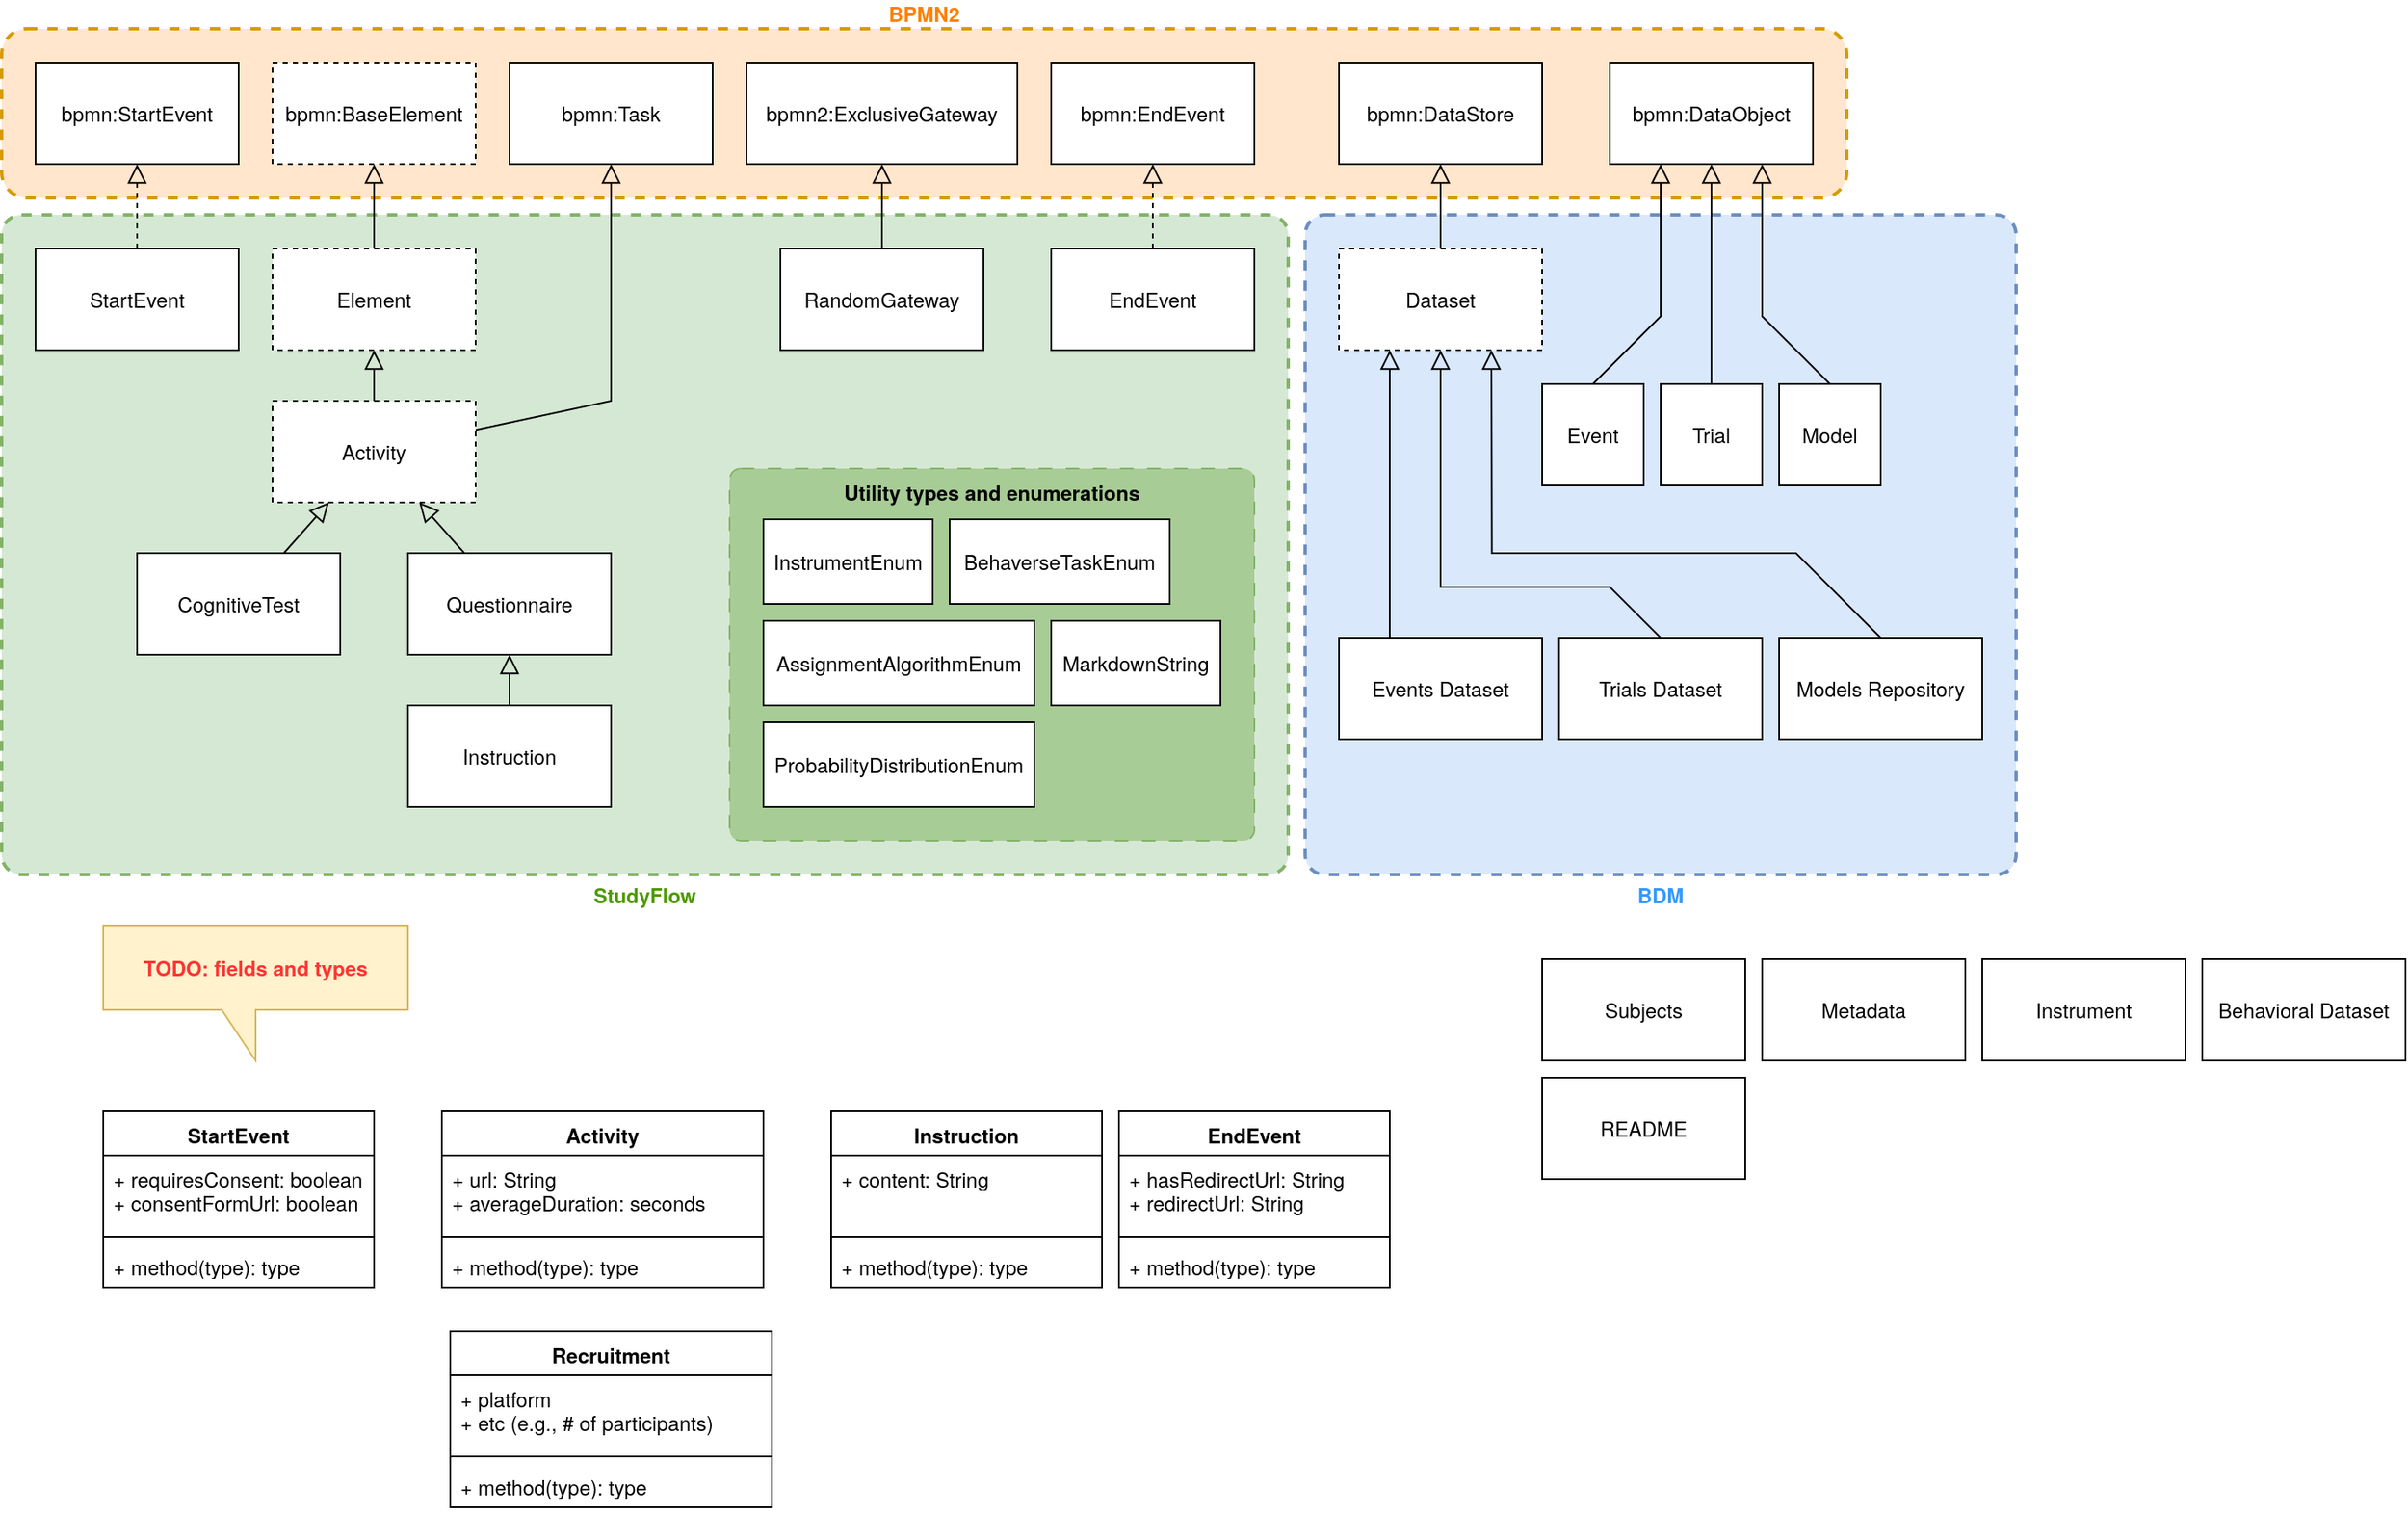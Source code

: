 <mxfile version="26.0.16">
  <diagram name="Page-1" id="l7o2JloaW-Vr8Yl9ksHm">
    <mxGraphModel dx="1114" dy="854" grid="1" gridSize="10" guides="1" tooltips="1" connect="1" arrows="1" fold="1" page="1" pageScale="1" pageWidth="850" pageHeight="1100" math="0" shadow="0">
      <root>
        <mxCell id="0" />
        <mxCell id="1" parent="0" />
        <mxCell id="9ASu4l0TENPKFkWyeJPx-15" value="BDM" style="rounded=1;whiteSpace=wrap;html=1;arcSize=3;fillColor=#dae8fc;verticalAlign=top;fontStyle=1;dashed=1;align=center;fontFamily=Helvetica Neue;spacingTop=0;labelPosition=center;verticalLabelPosition=bottom;spacing=0;strokeWidth=2;strokeColor=#6c8ebf;fontColor=#3399FF;" parent="1" vertex="1">
          <mxGeometry x="780" y="240" width="420" height="390" as="geometry" />
        </mxCell>
        <mxCell id="0bJIy5H0bycv_KVrB_Gu-24" value="StudyFlow" style="rounded=1;whiteSpace=wrap;html=1;arcSize=3;fillColor=#d5e8d4;verticalAlign=top;fontStyle=1;dashed=1;align=center;fontFamily=Helvetica Neue;spacingTop=0;labelPosition=center;verticalLabelPosition=bottom;spacing=0;strokeWidth=2;strokeColor=#82b366;fontColor=#4D9900;" parent="1" vertex="1">
          <mxGeometry x="10" y="240" width="760" height="390" as="geometry" />
        </mxCell>
        <mxCell id="0bJIy5H0bycv_KVrB_Gu-50" value="Utility types and enumerations" style="rounded=1;whiteSpace=wrap;html=1;arcSize=3;fontStyle=1;align=center;verticalAlign=top;fontFamily=Helvetica Neue;fillColor=#A8CC96;strokeColor=#82b366;dashed=1;dashPattern=8 8;" parent="1" vertex="1">
          <mxGeometry x="440" y="390" width="310" height="220" as="geometry" />
        </mxCell>
        <mxCell id="0bJIy5H0bycv_KVrB_Gu-23" value="BPMN2" style="rounded=1;whiteSpace=wrap;html=1;fillColor=#ffe6cc;verticalAlign=bottom;fontStyle=1;dashed=1;perimeterSpacing=0;fontFamily=Helvetica Neue;fontSize=12;align=center;labelPosition=center;verticalLabelPosition=top;strokeWidth=2;strokeColor=#d79b00;fontColor=#FF8000;" parent="1" vertex="1">
          <mxGeometry x="10" y="130" width="1090" height="100" as="geometry" />
        </mxCell>
        <mxCell id="0bJIy5H0bycv_KVrB_Gu-1" value="bpmn:StartEvent" style="rounded=0;whiteSpace=wrap;html=1;fontFamily=Helvetica Neue;fontSize=12;" parent="1" vertex="1">
          <mxGeometry x="30" y="150" width="120" height="60" as="geometry" />
        </mxCell>
        <mxCell id="0bJIy5H0bycv_KVrB_Gu-2" value="bpmn:EndEvent" style="rounded=0;whiteSpace=wrap;html=1;fontFamily=Helvetica Neue;fontSize=12;" parent="1" vertex="1">
          <mxGeometry x="630" y="150" width="120" height="60" as="geometry" />
        </mxCell>
        <mxCell id="0bJIy5H0bycv_KVrB_Gu-20" value="" style="rounded=0;orthogonalLoop=1;jettySize=auto;html=1;endArrow=block;endFill=0;fontFamily=Helvetica Neue;fontSize=12;endSize=9;" parent="1" source="0bJIy5H0bycv_KVrB_Gu-3" target="0bJIy5H0bycv_KVrB_Gu-19" edge="1">
          <mxGeometry relative="1" as="geometry" />
        </mxCell>
        <mxCell id="0bJIy5H0bycv_KVrB_Gu-3" value="Element" style="rounded=0;whiteSpace=wrap;html=1;fontFamily=Helvetica Neue;fontSize=12;dashed=1;" parent="1" vertex="1">
          <mxGeometry x="170" y="260" width="120" height="60" as="geometry" />
        </mxCell>
        <mxCell id="0bJIy5H0bycv_KVrB_Gu-10" style="rounded=0;orthogonalLoop=1;jettySize=auto;html=1;endArrow=block;endFill=0;fontFamily=Helvetica Neue;fontSize=12;endSize=9;" parent="1" source="0bJIy5H0bycv_KVrB_Gu-4" target="0bJIy5H0bycv_KVrB_Gu-3" edge="1">
          <mxGeometry relative="1" as="geometry" />
        </mxCell>
        <mxCell id="0bJIy5H0bycv_KVrB_Gu-22" value="" style="rounded=0;orthogonalLoop=1;jettySize=auto;html=1;endArrow=block;endFill=0;fontFamily=Helvetica Neue;fontSize=12;endSize=9;" parent="1" source="0bJIy5H0bycv_KVrB_Gu-4" target="0bJIy5H0bycv_KVrB_Gu-21" edge="1">
          <mxGeometry relative="1" as="geometry">
            <Array as="points">
              <mxPoint x="370" y="350" />
            </Array>
          </mxGeometry>
        </mxCell>
        <mxCell id="0bJIy5H0bycv_KVrB_Gu-4" value="Activity" style="rounded=0;whiteSpace=wrap;html=1;fontFamily=Helvetica Neue;fontSize=12;dashed=1;" parent="1" vertex="1">
          <mxGeometry x="170" y="350" width="120" height="60" as="geometry" />
        </mxCell>
        <mxCell id="0bJIy5H0bycv_KVrB_Gu-11" style="rounded=0;orthogonalLoop=1;jettySize=auto;html=1;endArrow=block;endFill=0;fontFamily=Helvetica Neue;fontSize=12;endSize=9;" parent="1" source="0bJIy5H0bycv_KVrB_Gu-5" target="0bJIy5H0bycv_KVrB_Gu-4" edge="1">
          <mxGeometry relative="1" as="geometry" />
        </mxCell>
        <mxCell id="0bJIy5H0bycv_KVrB_Gu-5" value="CognitiveTest" style="rounded=0;whiteSpace=wrap;html=1;fontFamily=Helvetica Neue;fontSize=12;" parent="1" vertex="1">
          <mxGeometry x="90" y="440" width="120" height="60" as="geometry" />
        </mxCell>
        <mxCell id="0bJIy5H0bycv_KVrB_Gu-13" style="rounded=0;orthogonalLoop=1;jettySize=auto;html=1;endArrow=block;endFill=0;fontFamily=Helvetica Neue;fontSize=12;endSize=9;" parent="1" source="0bJIy5H0bycv_KVrB_Gu-6" target="0bJIy5H0bycv_KVrB_Gu-4" edge="1">
          <mxGeometry relative="1" as="geometry" />
        </mxCell>
        <mxCell id="0bJIy5H0bycv_KVrB_Gu-6" value="Questionnaire" style="rounded=0;whiteSpace=wrap;html=1;fontFamily=Helvetica Neue;fontSize=12;" parent="1" vertex="1">
          <mxGeometry x="250" y="440" width="120" height="60" as="geometry" />
        </mxCell>
        <mxCell id="0bJIy5H0bycv_KVrB_Gu-12" style="rounded=0;orthogonalLoop=1;jettySize=auto;html=1;endArrow=block;endFill=0;fontFamily=Helvetica Neue;fontSize=12;endSize=9;" parent="1" source="0bJIy5H0bycv_KVrB_Gu-7" target="0bJIy5H0bycv_KVrB_Gu-6" edge="1">
          <mxGeometry relative="1" as="geometry" />
        </mxCell>
        <mxCell id="0bJIy5H0bycv_KVrB_Gu-7" value="Instruction" style="rounded=0;whiteSpace=wrap;html=1;fontFamily=Helvetica Neue;fontSize=12;" parent="1" vertex="1">
          <mxGeometry x="250" y="530" width="120" height="60" as="geometry" />
        </mxCell>
        <mxCell id="0bJIy5H0bycv_KVrB_Gu-15" style="rounded=0;orthogonalLoop=1;jettySize=auto;html=1;endArrow=block;endFill=0;fontFamily=Helvetica Neue;fontSize=12;endSize=9;" parent="1" source="0bJIy5H0bycv_KVrB_Gu-8" target="0bJIy5H0bycv_KVrB_Gu-14" edge="1">
          <mxGeometry relative="1" as="geometry" />
        </mxCell>
        <mxCell id="0bJIy5H0bycv_KVrB_Gu-8" value="RandomGateway" style="rounded=0;whiteSpace=wrap;html=1;fontFamily=Helvetica Neue;fontSize=12;" parent="1" vertex="1">
          <mxGeometry x="470" y="260" width="120" height="60" as="geometry" />
        </mxCell>
        <mxCell id="0bJIy5H0bycv_KVrB_Gu-17" style="rounded=0;orthogonalLoop=1;jettySize=auto;html=1;dashed=1;endArrow=block;endFill=0;fontFamily=Helvetica Neue;fontSize=12;endSize=9;" parent="1" source="0bJIy5H0bycv_KVrB_Gu-9" target="0bJIy5H0bycv_KVrB_Gu-1" edge="1">
          <mxGeometry relative="1" as="geometry" />
        </mxCell>
        <mxCell id="0bJIy5H0bycv_KVrB_Gu-9" value="StartEvent" style="rounded=0;whiteSpace=wrap;html=1;fontFamily=Helvetica Neue;fontSize=12;" parent="1" vertex="1">
          <mxGeometry x="30" y="260" width="120" height="60" as="geometry" />
        </mxCell>
        <mxCell id="0bJIy5H0bycv_KVrB_Gu-14" value="bpmn2:ExclusiveGateway" style="rounded=0;whiteSpace=wrap;html=1;fontFamily=Helvetica Neue;fontSize=12;" parent="1" vertex="1">
          <mxGeometry x="450" y="150" width="160" height="60" as="geometry" />
        </mxCell>
        <mxCell id="0bJIy5H0bycv_KVrB_Gu-18" style="rounded=0;orthogonalLoop=1;jettySize=auto;html=1;dashed=1;endArrow=block;endFill=0;fontFamily=Helvetica Neue;fontSize=12;endSize=9;" parent="1" source="0bJIy5H0bycv_KVrB_Gu-16" target="0bJIy5H0bycv_KVrB_Gu-2" edge="1">
          <mxGeometry relative="1" as="geometry" />
        </mxCell>
        <mxCell id="0bJIy5H0bycv_KVrB_Gu-16" value="EndEvent" style="rounded=0;whiteSpace=wrap;html=1;fontFamily=Helvetica Neue;fontSize=12;" parent="1" vertex="1">
          <mxGeometry x="630" y="260" width="120" height="60" as="geometry" />
        </mxCell>
        <mxCell id="0bJIy5H0bycv_KVrB_Gu-19" value="bpmn:BaseElement" style="rounded=0;whiteSpace=wrap;html=1;fontFamily=Helvetica Neue;fontSize=12;dashed=1;" parent="1" vertex="1">
          <mxGeometry x="170" y="150" width="120" height="60" as="geometry" />
        </mxCell>
        <mxCell id="0bJIy5H0bycv_KVrB_Gu-21" value="bpmn:Task" style="rounded=0;whiteSpace=wrap;html=1;fontFamily=Helvetica Neue;fontSize=12;" parent="1" vertex="1">
          <mxGeometry x="310" y="150" width="120" height="60" as="geometry" />
        </mxCell>
        <mxCell id="0bJIy5H0bycv_KVrB_Gu-25" value="StartEvent" style="swimlane;fontStyle=1;align=center;verticalAlign=top;childLayout=stackLayout;horizontal=1;startSize=26;horizontalStack=0;resizeParent=1;resizeParentMax=0;resizeLast=0;collapsible=1;marginBottom=0;whiteSpace=wrap;html=1;fontFamily=Helvetica Neue;" parent="1" vertex="1">
          <mxGeometry x="70" y="770" width="160" height="104" as="geometry" />
        </mxCell>
        <mxCell id="0bJIy5H0bycv_KVrB_Gu-26" value="+ requiresConsent: boolean&lt;div&gt;+ consentFormUrl: boolean&lt;/div&gt;" style="text;strokeColor=none;fillColor=none;align=left;verticalAlign=top;spacingLeft=4;spacingRight=4;overflow=hidden;rotatable=0;points=[[0,0.5],[1,0.5]];portConstraint=eastwest;whiteSpace=wrap;html=1;fontFamily=Helvetica Neue;" parent="0bJIy5H0bycv_KVrB_Gu-25" vertex="1">
          <mxGeometry y="26" width="160" height="44" as="geometry" />
        </mxCell>
        <mxCell id="0bJIy5H0bycv_KVrB_Gu-27" value="" style="line;strokeWidth=1;fillColor=none;align=left;verticalAlign=middle;spacingTop=-1;spacingLeft=3;spacingRight=3;rotatable=0;labelPosition=right;points=[];portConstraint=eastwest;strokeColor=inherit;fontFamily=Helvetica Neue;" parent="0bJIy5H0bycv_KVrB_Gu-25" vertex="1">
          <mxGeometry y="70" width="160" height="8" as="geometry" />
        </mxCell>
        <mxCell id="0bJIy5H0bycv_KVrB_Gu-28" value="+ method(type): type" style="text;strokeColor=none;fillColor=none;align=left;verticalAlign=top;spacingLeft=4;spacingRight=4;overflow=hidden;rotatable=0;points=[[0,0.5],[1,0.5]];portConstraint=eastwest;whiteSpace=wrap;html=1;fontFamily=Helvetica Neue;" parent="0bJIy5H0bycv_KVrB_Gu-25" vertex="1">
          <mxGeometry y="78" width="160" height="26" as="geometry" />
        </mxCell>
        <mxCell id="0bJIy5H0bycv_KVrB_Gu-29" value="Activity" style="swimlane;fontStyle=1;align=center;verticalAlign=top;childLayout=stackLayout;horizontal=1;startSize=26;horizontalStack=0;resizeParent=1;resizeParentMax=0;resizeLast=0;collapsible=1;marginBottom=0;whiteSpace=wrap;html=1;fontFamily=Helvetica Neue;" parent="1" vertex="1">
          <mxGeometry x="270" y="770" width="190" height="104" as="geometry" />
        </mxCell>
        <mxCell id="0bJIy5H0bycv_KVrB_Gu-30" value="+ url&lt;span style=&quot;background-color: transparent; color: light-dark(rgb(0, 0, 0), rgb(255, 255, 255));&quot;&gt;: String&lt;/span&gt;&lt;div&gt;&lt;span style=&quot;background-color: transparent; color: light-dark(rgb(0, 0, 0), rgb(255, 255, 255));&quot;&gt;+ averageDuration: seconds&lt;/span&gt;&lt;/div&gt;&lt;div&gt;&lt;br&gt;&lt;/div&gt;" style="text;strokeColor=none;fillColor=none;align=left;verticalAlign=top;spacingLeft=4;spacingRight=4;overflow=hidden;rotatable=0;points=[[0,0.5],[1,0.5]];portConstraint=eastwest;whiteSpace=wrap;html=1;fontFamily=Helvetica Neue;" parent="0bJIy5H0bycv_KVrB_Gu-29" vertex="1">
          <mxGeometry y="26" width="190" height="44" as="geometry" />
        </mxCell>
        <mxCell id="0bJIy5H0bycv_KVrB_Gu-31" value="" style="line;strokeWidth=1;fillColor=none;align=left;verticalAlign=middle;spacingTop=-1;spacingLeft=3;spacingRight=3;rotatable=0;labelPosition=right;points=[];portConstraint=eastwest;strokeColor=inherit;fontFamily=Helvetica Neue;" parent="0bJIy5H0bycv_KVrB_Gu-29" vertex="1">
          <mxGeometry y="70" width="190" height="8" as="geometry" />
        </mxCell>
        <mxCell id="0bJIy5H0bycv_KVrB_Gu-32" value="+ method(type): type" style="text;strokeColor=none;fillColor=none;align=left;verticalAlign=top;spacingLeft=4;spacingRight=4;overflow=hidden;rotatable=0;points=[[0,0.5],[1,0.5]];portConstraint=eastwest;whiteSpace=wrap;html=1;fontFamily=Helvetica Neue;" parent="0bJIy5H0bycv_KVrB_Gu-29" vertex="1">
          <mxGeometry y="78" width="190" height="26" as="geometry" />
        </mxCell>
        <mxCell id="0bJIy5H0bycv_KVrB_Gu-33" value="Instruction" style="swimlane;fontStyle=1;align=center;verticalAlign=top;childLayout=stackLayout;horizontal=1;startSize=26;horizontalStack=0;resizeParent=1;resizeParentMax=0;resizeLast=0;collapsible=1;marginBottom=0;whiteSpace=wrap;html=1;fontFamily=Helvetica Neue;" parent="1" vertex="1">
          <mxGeometry x="500" y="770" width="160" height="104" as="geometry" />
        </mxCell>
        <mxCell id="0bJIy5H0bycv_KVrB_Gu-34" value="&lt;div&gt;&lt;span style=&quot;background-color: transparent; color: light-dark(rgb(0, 0, 0), rgb(255, 255, 255));&quot;&gt;+ content&lt;/span&gt;&lt;span style=&quot;background-color: transparent; color: light-dark(rgb(0, 0, 0), rgb(255, 255, 255));&quot;&gt;: String&lt;/span&gt;&lt;br&gt;&lt;/div&gt;" style="text;strokeColor=none;fillColor=none;align=left;verticalAlign=top;spacingLeft=4;spacingRight=4;overflow=hidden;rotatable=0;points=[[0,0.5],[1,0.5]];portConstraint=eastwest;whiteSpace=wrap;html=1;fontFamily=Helvetica Neue;" parent="0bJIy5H0bycv_KVrB_Gu-33" vertex="1">
          <mxGeometry y="26" width="160" height="44" as="geometry" />
        </mxCell>
        <mxCell id="0bJIy5H0bycv_KVrB_Gu-35" value="" style="line;strokeWidth=1;fillColor=none;align=left;verticalAlign=middle;spacingTop=-1;spacingLeft=3;spacingRight=3;rotatable=0;labelPosition=right;points=[];portConstraint=eastwest;strokeColor=inherit;fontFamily=Helvetica Neue;" parent="0bJIy5H0bycv_KVrB_Gu-33" vertex="1">
          <mxGeometry y="70" width="160" height="8" as="geometry" />
        </mxCell>
        <mxCell id="0bJIy5H0bycv_KVrB_Gu-36" value="+ method(type): type" style="text;strokeColor=none;fillColor=none;align=left;verticalAlign=top;spacingLeft=4;spacingRight=4;overflow=hidden;rotatable=0;points=[[0,0.5],[1,0.5]];portConstraint=eastwest;whiteSpace=wrap;html=1;fontFamily=Helvetica Neue;" parent="0bJIy5H0bycv_KVrB_Gu-33" vertex="1">
          <mxGeometry y="78" width="160" height="26" as="geometry" />
        </mxCell>
        <mxCell id="0bJIy5H0bycv_KVrB_Gu-37" value="EndEvent" style="swimlane;fontStyle=1;align=center;verticalAlign=top;childLayout=stackLayout;horizontal=1;startSize=26;horizontalStack=0;resizeParent=1;resizeParentMax=0;resizeLast=0;collapsible=1;marginBottom=0;whiteSpace=wrap;html=1;fontFamily=Helvetica Neue;" parent="1" vertex="1">
          <mxGeometry x="670" y="770" width="160" height="104" as="geometry" />
        </mxCell>
        <mxCell id="0bJIy5H0bycv_KVrB_Gu-38" value="&lt;div&gt;&lt;span style=&quot;background-color: transparent; color: light-dark(rgb(0, 0, 0), rgb(255, 255, 255));&quot;&gt;+ hasRedirectUrl&lt;/span&gt;&lt;span style=&quot;background-color: transparent; color: light-dark(rgb(0, 0, 0), rgb(255, 255, 255));&quot;&gt;: String&lt;/span&gt;&lt;br&gt;&lt;/div&gt;&lt;div&gt;&lt;span style=&quot;background-color: transparent; color: light-dark(rgb(0, 0, 0), rgb(255, 255, 255));&quot;&gt;+ redirectUrl: String&lt;/span&gt;&lt;/div&gt;" style="text;strokeColor=none;fillColor=none;align=left;verticalAlign=top;spacingLeft=4;spacingRight=4;overflow=hidden;rotatable=0;points=[[0,0.5],[1,0.5]];portConstraint=eastwest;whiteSpace=wrap;html=1;fontFamily=Helvetica Neue;" parent="0bJIy5H0bycv_KVrB_Gu-37" vertex="1">
          <mxGeometry y="26" width="160" height="44" as="geometry" />
        </mxCell>
        <mxCell id="0bJIy5H0bycv_KVrB_Gu-39" value="" style="line;strokeWidth=1;fillColor=none;align=left;verticalAlign=middle;spacingTop=-1;spacingLeft=3;spacingRight=3;rotatable=0;labelPosition=right;points=[];portConstraint=eastwest;strokeColor=inherit;fontFamily=Helvetica Neue;" parent="0bJIy5H0bycv_KVrB_Gu-37" vertex="1">
          <mxGeometry y="70" width="160" height="8" as="geometry" />
        </mxCell>
        <mxCell id="0bJIy5H0bycv_KVrB_Gu-40" value="+ method(type): type" style="text;strokeColor=none;fillColor=none;align=left;verticalAlign=top;spacingLeft=4;spacingRight=4;overflow=hidden;rotatable=0;points=[[0,0.5],[1,0.5]];portConstraint=eastwest;whiteSpace=wrap;html=1;fontFamily=Helvetica Neue;" parent="0bJIy5H0bycv_KVrB_Gu-37" vertex="1">
          <mxGeometry y="78" width="160" height="26" as="geometry" />
        </mxCell>
        <mxCell id="0bJIy5H0bycv_KVrB_Gu-45" value="MarkdownString" style="html=1;whiteSpace=wrap;fontFamily=Helvetica Neue;" parent="1" vertex="1">
          <mxGeometry x="630" y="480" width="100" height="50" as="geometry" />
        </mxCell>
        <mxCell id="0bJIy5H0bycv_KVrB_Gu-46" value="AssignmentAlgorithmEnum" style="html=1;whiteSpace=wrap;fontFamily=Helvetica Neue;" parent="1" vertex="1">
          <mxGeometry x="460" y="480" width="160" height="50" as="geometry" />
        </mxCell>
        <mxCell id="0bJIy5H0bycv_KVrB_Gu-47" value="ProbabilityDistributionEnum" style="html=1;whiteSpace=wrap;fontFamily=Helvetica Neue;" parent="1" vertex="1">
          <mxGeometry x="460" y="540" width="160" height="50" as="geometry" />
        </mxCell>
        <mxCell id="0bJIy5H0bycv_KVrB_Gu-48" value="InstrumentEnum" style="html=1;whiteSpace=wrap;fontFamily=Helvetica Neue;" parent="1" vertex="1">
          <mxGeometry x="460" y="420" width="100" height="50" as="geometry" />
        </mxCell>
        <mxCell id="0bJIy5H0bycv_KVrB_Gu-49" value="BehaverseTaskEnum" style="html=1;whiteSpace=wrap;fontFamily=Helvetica Neue;" parent="1" vertex="1">
          <mxGeometry x="570" y="420" width="130" height="50" as="geometry" />
        </mxCell>
        <mxCell id="0bJIy5H0bycv_KVrB_Gu-52" value="&lt;span style=&quot;color: rgb(255, 51, 51); font-weight: 700; text-wrap: nowrap;&quot;&gt;TODO: fields and types&lt;/span&gt;" style="shape=callout;whiteSpace=wrap;html=1;perimeter=calloutPerimeter;fillColor=#fff2cc;strokeColor=#d6b656;flipH=1;fontFamily=Helvetica Neue;base=20;size=30;position=0.5;" parent="1" vertex="1">
          <mxGeometry x="70" y="660" width="180" height="80" as="geometry" />
        </mxCell>
        <mxCell id="9ASu4l0TENPKFkWyeJPx-5" style="edgeStyle=orthogonalEdgeStyle;rounded=0;orthogonalLoop=1;jettySize=auto;html=1;fontFamily=Helvetica Neue;endArrow=block;endFill=0;endSize=9;" parent="1" source="9ASu4l0TENPKFkWyeJPx-1" target="9ASu4l0TENPKFkWyeJPx-3" edge="1">
          <mxGeometry relative="1" as="geometry" />
        </mxCell>
        <mxCell id="9ASu4l0TENPKFkWyeJPx-1" value="Dataset" style="rounded=0;whiteSpace=wrap;html=1;fontFamily=Helvetica Neue;dashed=1;" parent="1" vertex="1">
          <mxGeometry x="800" y="260" width="120" height="60" as="geometry" />
        </mxCell>
        <mxCell id="9ASu4l0TENPKFkWyeJPx-20" style="rounded=0;orthogonalLoop=1;jettySize=auto;html=1;endArrow=block;endFill=0;endSize=9;entryX=0.25;entryY=1;entryDx=0;entryDy=0;exitX=0.5;exitY=0;exitDx=0;exitDy=0;" parent="1" source="9ASu4l0TENPKFkWyeJPx-2" target="9ASu4l0TENPKFkWyeJPx-4" edge="1">
          <mxGeometry relative="1" as="geometry">
            <Array as="points">
              <mxPoint x="990" y="300" />
            </Array>
          </mxGeometry>
        </mxCell>
        <mxCell id="9ASu4l0TENPKFkWyeJPx-2" value="Event" style="rounded=0;whiteSpace=wrap;html=1;fontFamily=Helvetica Neue;" parent="1" vertex="1">
          <mxGeometry x="920" y="340" width="60" height="60" as="geometry" />
        </mxCell>
        <mxCell id="9ASu4l0TENPKFkWyeJPx-3" value="bpmn:DataStore" style="rounded=0;whiteSpace=wrap;html=1;fontFamily=Helvetica Neue;fontSize=12;" parent="1" vertex="1">
          <mxGeometry x="800" y="150" width="120" height="60" as="geometry" />
        </mxCell>
        <mxCell id="9ASu4l0TENPKFkWyeJPx-4" value="bpmn:DataObject" style="rounded=0;whiteSpace=wrap;html=1;fontFamily=Helvetica Neue;fontSize=12;" parent="1" vertex="1">
          <mxGeometry x="960" y="150" width="120" height="60" as="geometry" />
        </mxCell>
        <mxCell id="9ASu4l0TENPKFkWyeJPx-8" style="rounded=0;orthogonalLoop=1;jettySize=auto;html=1;fontFamily=Helvetica Neue;endArrow=block;endFill=0;endSize=9;" parent="1" edge="1">
          <mxGeometry relative="1" as="geometry">
            <mxPoint x="830" y="490" as="sourcePoint" />
            <mxPoint x="830" y="320" as="targetPoint" />
            <Array as="points" />
          </mxGeometry>
        </mxCell>
        <mxCell id="9ASu4l0TENPKFkWyeJPx-7" value="Events Dataset" style="rounded=0;whiteSpace=wrap;html=1;fontFamily=Helvetica Neue;" parent="1" vertex="1">
          <mxGeometry x="800" y="490" width="120" height="60" as="geometry" />
        </mxCell>
        <mxCell id="9ASu4l0TENPKFkWyeJPx-10" style="rounded=0;orthogonalLoop=1;jettySize=auto;html=1;fontFamily=Helvetica Neue;endArrow=block;endFill=0;endSize=9;exitX=0.5;exitY=0;exitDx=0;exitDy=0;" parent="1" source="9ASu4l0TENPKFkWyeJPx-9" edge="1">
          <mxGeometry relative="1" as="geometry">
            <mxPoint x="1000" y="490" as="sourcePoint" />
            <mxPoint x="860" y="320" as="targetPoint" />
            <Array as="points">
              <mxPoint x="960" y="460" />
              <mxPoint x="860" y="460" />
            </Array>
          </mxGeometry>
        </mxCell>
        <mxCell id="9ASu4l0TENPKFkWyeJPx-9" value="Trials Dataset" style="rounded=0;whiteSpace=wrap;html=1;fontFamily=Helvetica Neue;" parent="1" vertex="1">
          <mxGeometry x="930" y="490" width="120" height="60" as="geometry" />
        </mxCell>
        <mxCell id="9ASu4l0TENPKFkWyeJPx-22" style="rounded=0;orthogonalLoop=1;jettySize=auto;html=1;endArrow=block;endFill=0;endSize=9;entryX=0.75;entryY=1;entryDx=0;entryDy=0;exitX=0.5;exitY=0;exitDx=0;exitDy=0;" parent="1" source="9ASu4l0TENPKFkWyeJPx-11" target="9ASu4l0TENPKFkWyeJPx-4" edge="1">
          <mxGeometry relative="1" as="geometry">
            <Array as="points">
              <mxPoint x="1050" y="300" />
            </Array>
          </mxGeometry>
        </mxCell>
        <mxCell id="9ASu4l0TENPKFkWyeJPx-11" value="Model" style="rounded=0;whiteSpace=wrap;html=1;fontFamily=Helvetica Neue;" parent="1" vertex="1">
          <mxGeometry x="1060" y="340" width="60" height="60" as="geometry" />
        </mxCell>
        <mxCell id="9ASu4l0TENPKFkWyeJPx-21" style="rounded=0;orthogonalLoop=1;jettySize=auto;html=1;endArrow=block;endFill=0;endSize=9;" parent="1" source="9ASu4l0TENPKFkWyeJPx-16" target="9ASu4l0TENPKFkWyeJPx-4" edge="1">
          <mxGeometry relative="1" as="geometry" />
        </mxCell>
        <mxCell id="9ASu4l0TENPKFkWyeJPx-16" value="Trial" style="rounded=0;whiteSpace=wrap;html=1;fontFamily=Helvetica Neue;" parent="1" vertex="1">
          <mxGeometry x="990" y="340" width="60" height="60" as="geometry" />
        </mxCell>
        <mxCell id="9ASu4l0TENPKFkWyeJPx-24" style="rounded=0;orthogonalLoop=1;jettySize=auto;html=1;endArrow=block;endFill=0;endSize=9;exitX=0.5;exitY=0;exitDx=0;exitDy=0;" parent="1" source="9ASu4l0TENPKFkWyeJPx-23" edge="1">
          <mxGeometry relative="1" as="geometry">
            <mxPoint x="1139.29" y="490" as="sourcePoint" />
            <mxPoint x="890.004" y="320" as="targetPoint" />
            <Array as="points">
              <mxPoint x="1070" y="440" />
              <mxPoint x="890.29" y="440" />
            </Array>
          </mxGeometry>
        </mxCell>
        <mxCell id="9ASu4l0TENPKFkWyeJPx-23" value="Models Repository" style="rounded=0;whiteSpace=wrap;html=1;fontFamily=Helvetica Neue;" parent="1" vertex="1">
          <mxGeometry x="1060" y="490" width="120" height="60" as="geometry" />
        </mxCell>
        <mxCell id="9ASu4l0TENPKFkWyeJPx-25" value="Subjects" style="rounded=0;whiteSpace=wrap;html=1;fontFamily=Helvetica Neue;" parent="1" vertex="1">
          <mxGeometry x="920" y="680" width="120" height="60" as="geometry" />
        </mxCell>
        <mxCell id="9ASu4l0TENPKFkWyeJPx-26" value="Metadata" style="rounded=0;whiteSpace=wrap;html=1;fontFamily=Helvetica Neue;" parent="1" vertex="1">
          <mxGeometry x="1050" y="680" width="120" height="60" as="geometry" />
        </mxCell>
        <mxCell id="9ASu4l0TENPKFkWyeJPx-27" value="Instrument" style="rounded=0;whiteSpace=wrap;html=1;fontFamily=Helvetica Neue;" parent="1" vertex="1">
          <mxGeometry x="1180" y="680" width="120" height="60" as="geometry" />
        </mxCell>
        <mxCell id="9ASu4l0TENPKFkWyeJPx-28" value="Behavioral Dataset" style="rounded=0;whiteSpace=wrap;html=1;fontFamily=Helvetica Neue;" parent="1" vertex="1">
          <mxGeometry x="1310" y="680" width="120" height="60" as="geometry" />
        </mxCell>
        <mxCell id="9ASu4l0TENPKFkWyeJPx-29" value="README" style="rounded=0;whiteSpace=wrap;html=1;fontFamily=Helvetica Neue;" parent="1" vertex="1">
          <mxGeometry x="920" y="750" width="120" height="60" as="geometry" />
        </mxCell>
        <mxCell id="Hdxl8LjoL_5z9NiHRkgh-1" value="Recruitment" style="swimlane;fontStyle=1;align=center;verticalAlign=top;childLayout=stackLayout;horizontal=1;startSize=26;horizontalStack=0;resizeParent=1;resizeParentMax=0;resizeLast=0;collapsible=1;marginBottom=0;whiteSpace=wrap;html=1;fontFamily=Helvetica Neue;" parent="1" vertex="1">
          <mxGeometry x="275" y="900" width="190" height="104" as="geometry" />
        </mxCell>
        <mxCell id="Hdxl8LjoL_5z9NiHRkgh-2" value="+ platform&lt;br&gt;+ etc (e.g., # of participants)" style="text;strokeColor=none;fillColor=none;align=left;verticalAlign=top;spacingLeft=4;spacingRight=4;overflow=hidden;rotatable=0;points=[[0,0.5],[1,0.5]];portConstraint=eastwest;whiteSpace=wrap;html=1;fontFamily=Helvetica Neue;" parent="Hdxl8LjoL_5z9NiHRkgh-1" vertex="1">
          <mxGeometry y="26" width="190" height="44" as="geometry" />
        </mxCell>
        <mxCell id="Hdxl8LjoL_5z9NiHRkgh-3" value="" style="line;strokeWidth=1;fillColor=none;align=left;verticalAlign=middle;spacingTop=-1;spacingLeft=3;spacingRight=3;rotatable=0;labelPosition=right;points=[];portConstraint=eastwest;strokeColor=inherit;fontFamily=Helvetica Neue;" parent="Hdxl8LjoL_5z9NiHRkgh-1" vertex="1">
          <mxGeometry y="70" width="190" height="8" as="geometry" />
        </mxCell>
        <mxCell id="Hdxl8LjoL_5z9NiHRkgh-4" value="+ method(type): type" style="text;strokeColor=none;fillColor=none;align=left;verticalAlign=top;spacingLeft=4;spacingRight=4;overflow=hidden;rotatable=0;points=[[0,0.5],[1,0.5]];portConstraint=eastwest;whiteSpace=wrap;html=1;fontFamily=Helvetica Neue;" parent="Hdxl8LjoL_5z9NiHRkgh-1" vertex="1">
          <mxGeometry y="78" width="190" height="26" as="geometry" />
        </mxCell>
      </root>
    </mxGraphModel>
  </diagram>
</mxfile>
